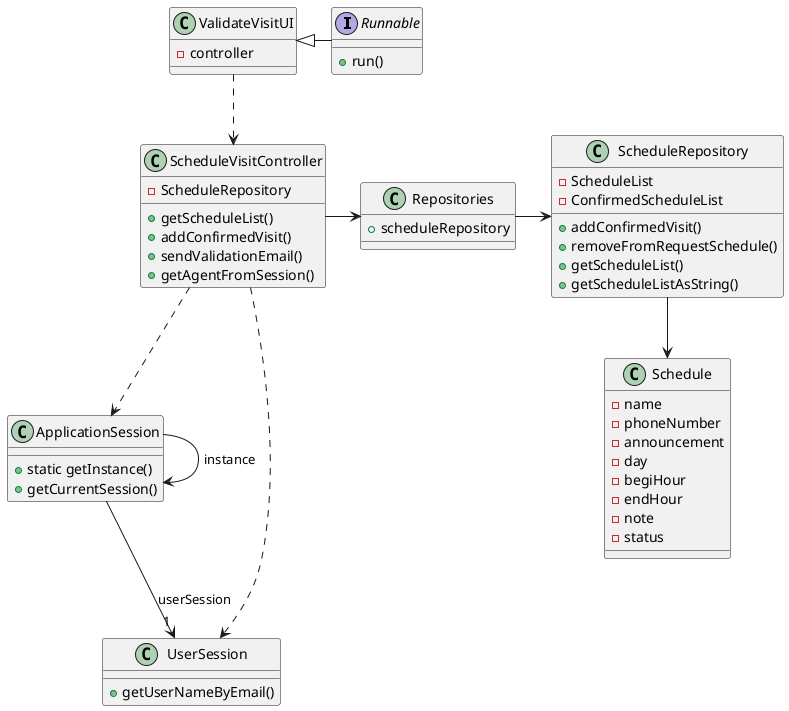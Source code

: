 @startuml

interface Runnable {
    + run()
}

class ValidateVisitUI {
    - controller
}

class ScheduleVisitController {
    - ScheduleRepository
    + getScheduleList()
    + addConfirmedVisit()
    + sendValidationEmail()
    + getAgentFromSession()
}

class ApplicationSession
{
    + static getInstance()
    + getCurrentSession()
}

class UserSession
{
    + getUserNameByEmail()
}
class Schedule {

    - name
    - phoneNumber
    - announcement
    - day
    - begiHour
    - endHour
    - note
    - status
}
class Repositories {

    + scheduleRepository
}
class ScheduleRepository {

    - ScheduleList
    - ConfirmedScheduleList
    + addConfirmedVisit()
    + removeFromRequestSchedule()
    + getScheduleList()
    + getScheduleListAsString()
}


Runnable -left-|> ValidateVisitUI
ApplicationSession -> ApplicationSession : instance
ApplicationSession --> "1" UserSession : userSession
ScheduleVisitController ..> ApplicationSession
ScheduleVisitController ..> UserSession

ValidateVisitUI ..> ScheduleVisitController
ScheduleVisitController -> Repositories
Repositories -> ScheduleRepository

ScheduleRepository --> Schedule

@enduml